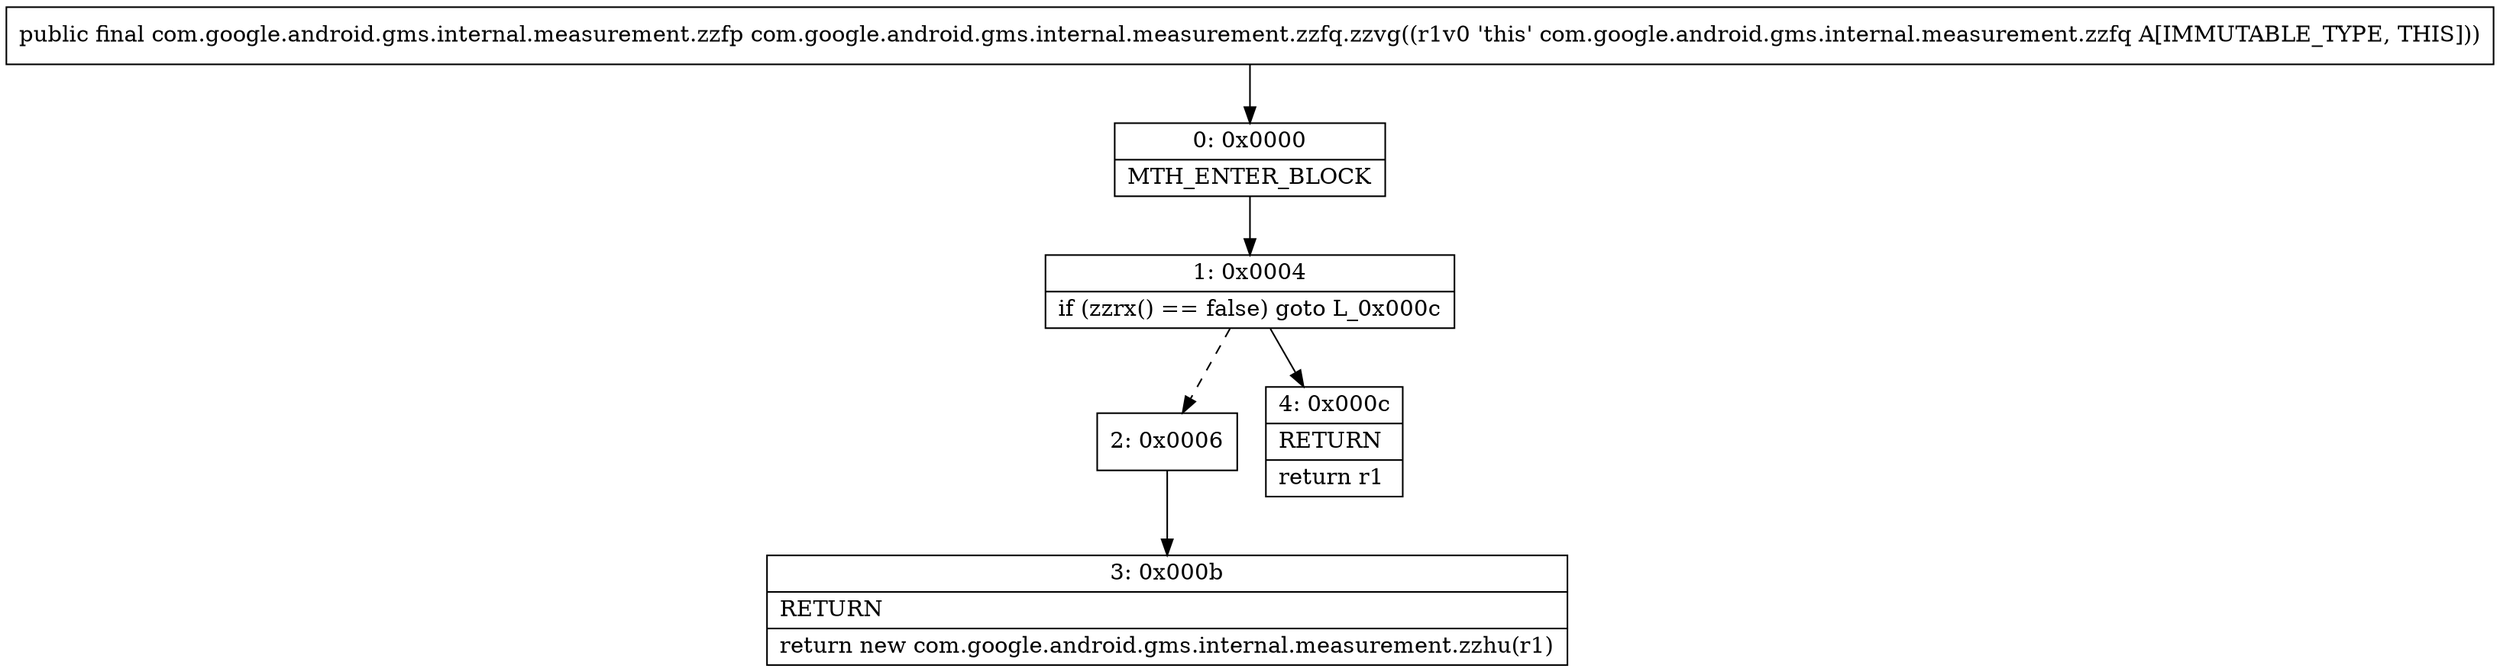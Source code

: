 digraph "CFG forcom.google.android.gms.internal.measurement.zzfq.zzvg()Lcom\/google\/android\/gms\/internal\/measurement\/zzfp;" {
Node_0 [shape=record,label="{0\:\ 0x0000|MTH_ENTER_BLOCK\l}"];
Node_1 [shape=record,label="{1\:\ 0x0004|if (zzrx() == false) goto L_0x000c\l}"];
Node_2 [shape=record,label="{2\:\ 0x0006}"];
Node_3 [shape=record,label="{3\:\ 0x000b|RETURN\l|return new com.google.android.gms.internal.measurement.zzhu(r1)\l}"];
Node_4 [shape=record,label="{4\:\ 0x000c|RETURN\l|return r1\l}"];
MethodNode[shape=record,label="{public final com.google.android.gms.internal.measurement.zzfp com.google.android.gms.internal.measurement.zzfq.zzvg((r1v0 'this' com.google.android.gms.internal.measurement.zzfq A[IMMUTABLE_TYPE, THIS])) }"];
MethodNode -> Node_0;
Node_0 -> Node_1;
Node_1 -> Node_2[style=dashed];
Node_1 -> Node_4;
Node_2 -> Node_3;
}

